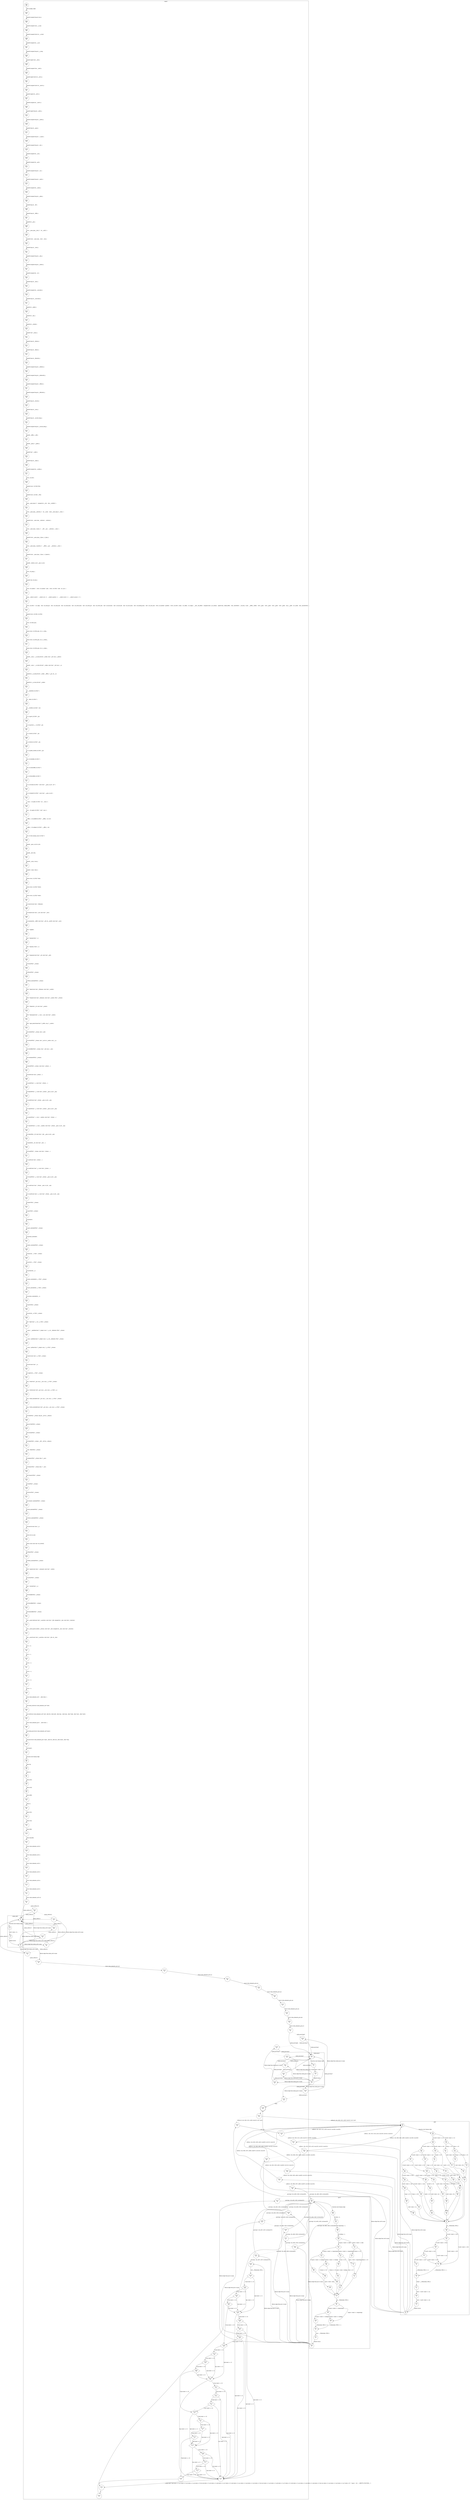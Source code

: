 digraph CFA {
94 [shape="circle" label="N94\n292"]
183 [shape="circle" label="N183\n291"]
184 [shape="circle" label="N184\n290"]
185 [shape="circle" label="N185\n289"]
186 [shape="circle" label="N186\n288"]
187 [shape="circle" label="N187\n287"]
188 [shape="circle" label="N188\n286"]
189 [shape="circle" label="N189\n285"]
190 [shape="circle" label="N190\n284"]
191 [shape="circle" label="N191\n283"]
192 [shape="circle" label="N192\n282"]
193 [shape="circle" label="N193\n281"]
194 [shape="circle" label="N194\n280"]
195 [shape="circle" label="N195\n279"]
196 [shape="circle" label="N196\n278"]
197 [shape="circle" label="N197\n277"]
198 [shape="circle" label="N198\n276"]
199 [shape="circle" label="N199\n275"]
200 [shape="circle" label="N200\n274"]
201 [shape="circle" label="N201\n273"]
202 [shape="circle" label="N202\n272"]
203 [shape="circle" label="N203\n271"]
204 [shape="circle" label="N204\n270"]
205 [shape="circle" label="N205\n269"]
206 [shape="circle" label="N206\n268"]
207 [shape="circle" label="N207\n267"]
208 [shape="circle" label="N208\n266"]
209 [shape="circle" label="N209\n265"]
210 [shape="circle" label="N210\n264"]
211 [shape="circle" label="N211\n263"]
212 [shape="circle" label="N212\n262"]
213 [shape="circle" label="N213\n261"]
214 [shape="circle" label="N214\n260"]
215 [shape="circle" label="N215\n259"]
216 [shape="circle" label="N216\n258"]
217 [shape="circle" label="N217\n257"]
218 [shape="circle" label="N218\n256"]
219 [shape="circle" label="N219\n255"]
220 [shape="circle" label="N220\n254"]
221 [shape="circle" label="N221\n253"]
222 [shape="circle" label="N222\n252"]
223 [shape="circle" label="N223\n251"]
224 [shape="circle" label="N224\n250"]
225 [shape="circle" label="N225\n249"]
226 [shape="circle" label="N226\n248"]
227 [shape="circle" label="N227\n247"]
228 [shape="circle" label="N228\n246"]
229 [shape="circle" label="N229\n245"]
230 [shape="circle" label="N230\n244"]
231 [shape="circle" label="N231\n243"]
232 [shape="circle" label="N232\n242"]
233 [shape="circle" label="N233\n241"]
234 [shape="circle" label="N234\n240"]
235 [shape="circle" label="N235\n239"]
236 [shape="circle" label="N236\n238"]
237 [shape="circle" label="N237\n237"]
238 [shape="circle" label="N238\n236"]
239 [shape="circle" label="N239\n235"]
240 [shape="circle" label="N240\n234"]
241 [shape="circle" label="N241\n233"]
242 [shape="circle" label="N242\n232"]
243 [shape="circle" label="N243\n231"]
244 [shape="circle" label="N244\n230"]
245 [shape="circle" label="N245\n229"]
246 [shape="circle" label="N246\n228"]
247 [shape="circle" label="N247\n227"]
248 [shape="circle" label="N248\n226"]
249 [shape="circle" label="N249\n225"]
250 [shape="circle" label="N250\n224"]
251 [shape="circle" label="N251\n223"]
252 [shape="circle" label="N252\n222"]
253 [shape="circle" label="N253\n221"]
254 [shape="circle" label="N254\n220"]
255 [shape="circle" label="N255\n219"]
256 [shape="circle" label="N256\n218"]
257 [shape="circle" label="N257\n217"]
258 [shape="circle" label="N258\n216"]
259 [shape="circle" label="N259\n215"]
260 [shape="circle" label="N260\n214"]
261 [shape="circle" label="N261\n213"]
262 [shape="circle" label="N262\n212"]
263 [shape="circle" label="N263\n211"]
264 [shape="circle" label="N264\n210"]
265 [shape="circle" label="N265\n209"]
266 [shape="circle" label="N266\n208"]
267 [shape="circle" label="N267\n207"]
268 [shape="circle" label="N268\n206"]
269 [shape="circle" label="N269\n205"]
270 [shape="circle" label="N270\n204"]
271 [shape="circle" label="N271\n203"]
272 [shape="circle" label="N272\n202"]
273 [shape="circle" label="N273\n201"]
274 [shape="circle" label="N274\n200"]
275 [shape="circle" label="N275\n199"]
276 [shape="circle" label="N276\n198"]
277 [shape="circle" label="N277\n197"]
278 [shape="circle" label="N278\n196"]
279 [shape="circle" label="N279\n195"]
280 [shape="circle" label="N280\n194"]
281 [shape="circle" label="N281\n193"]
282 [shape="circle" label="N282\n192"]
283 [shape="circle" label="N283\n191"]
284 [shape="circle" label="N284\n190"]
285 [shape="circle" label="N285\n189"]
286 [shape="circle" label="N286\n188"]
287 [shape="circle" label="N287\n187"]
288 [shape="circle" label="N288\n186"]
289 [shape="circle" label="N289\n185"]
290 [shape="circle" label="N290\n184"]
291 [shape="circle" label="N291\n183"]
292 [shape="circle" label="N292\n182"]
293 [shape="circle" label="N293\n181"]
294 [shape="circle" label="N294\n180"]
295 [shape="circle" label="N295\n179"]
296 [shape="circle" label="N296\n178"]
297 [shape="circle" label="N297\n177"]
298 [shape="circle" label="N298\n176"]
299 [shape="circle" label="N299\n175"]
300 [shape="circle" label="N300\n174"]
301 [shape="circle" label="N301\n173"]
302 [shape="circle" label="N302\n172"]
303 [shape="circle" label="N303\n171"]
304 [shape="circle" label="N304\n170"]
305 [shape="circle" label="N305\n169"]
306 [shape="circle" label="N306\n168"]
307 [shape="circle" label="N307\n167"]
308 [shape="circle" label="N308\n166"]
309 [shape="circle" label="N309\n165"]
310 [shape="circle" label="N310\n164"]
311 [shape="circle" label="N311\n163"]
312 [shape="circle" label="N312\n162"]
313 [shape="circle" label="N313\n161"]
314 [shape="circle" label="N314\n160"]
315 [shape="circle" label="N315\n159"]
316 [shape="circle" label="N316\n158"]
317 [shape="circle" label="N317\n157"]
318 [shape="circle" label="N318\n156"]
319 [shape="circle" label="N319\n155"]
320 [shape="circle" label="N320\n154"]
321 [shape="circle" label="N321\n153"]
322 [shape="circle" label="N322\n152"]
323 [shape="circle" label="N323\n151"]
324 [shape="circle" label="N324\n150"]
325 [shape="circle" label="N325\n149"]
326 [shape="circle" label="N326\n148"]
327 [shape="circle" label="N327\n147"]
328 [shape="circle" label="N328\n146"]
329 [shape="circle" label="N329\n145"]
330 [shape="circle" label="N330\n144"]
331 [shape="circle" label="N331\n143"]
332 [shape="circle" label="N332\n142"]
333 [shape="circle" label="N333\n141"]
334 [shape="circle" label="N334\n140"]
335 [shape="circle" label="N335\n139"]
336 [shape="circle" label="N336\n138"]
337 [shape="circle" label="N337\n137"]
338 [shape="circle" label="N338\n136"]
339 [shape="circle" label="N339\n135"]
340 [shape="circle" label="N340\n134"]
341 [shape="circle" label="N341\n133"]
342 [shape="circle" label="N342\n132"]
343 [shape="circle" label="N343\n131"]
344 [shape="circle" label="N344\n130"]
345 [shape="circle" label="N345\n129"]
346 [shape="circle" label="N346\n128"]
347 [shape="circle" label="N347\n127"]
348 [shape="circle" label="N348\n126"]
349 [shape="circle" label="N349\n125"]
350 [shape="circle" label="N350\n124"]
351 [shape="circle" label="N351\n123"]
352 [shape="circle" label="N352\n122"]
353 [shape="circle" label="N353\n121"]
354 [shape="circle" label="N354\n120"]
355 [shape="circle" label="N355\n119"]
356 [shape="circle" label="N356\n118"]
357 [shape="circle" label="N357\n117"]
358 [shape="circle" label="N358\n116"]
359 [shape="circle" label="N359\n115"]
360 [shape="circle" label="N360\n114"]
361 [shape="circle" label="N361\n113"]
362 [shape="circle" label="N362\n112"]
363 [shape="circle" label="N363\n111"]
364 [shape="circle" label="N364\n110"]
365 [shape="circle" label="N365\n109"]
366 [shape="circle" label="N366\n108"]
367 [shape="circle" label="N367\n107"]
368 [shape="circle" label="N368\n106"]
369 [shape="circle" label="N369\n105"]
370 [shape="circle" label="N370\n104"]
371 [shape="circle" label="N371\n103"]
372 [shape="circle" label="N372\n102"]
373 [shape="circle" label="N373\n101"]
374 [shape="circle" label="N374\n100"]
375 [shape="circle" label="N375\n99"]
376 [shape="circle" label="N376\n98"]
377 [shape="circle" label="N377\n97"]
378 [shape="circle" label="N378\n96"]
379 [shape="circle" label="N379\n95"]
380 [shape="circle" label="N380\n94"]
381 [shape="circle" label="N381\n93"]
382 [shape="circle" label="N382\n92"]
383 [shape="circle" label="N383\n91"]
384 [shape="circle" label="N384\n90"]
385 [shape="circle" label="N385\n89"]
386 [shape="circle" label="N386\n88"]
387 [shape="circle" label="N387\n87"]
95 [shape="circle" label="N95\n86"]
96 [shape="circle" label="N96\n85"]
97 [shape="circle" label="N97\n84"]
98 [shape="circle" label="N98\n83"]
99 [shape="circle" label="N99\n82"]
100 [shape="circle" label="N100\n81"]
101 [shape="circle" label="N101\n80"]
102 [shape="circle" label="N102\n79"]
103 [shape="circle" label="N103\n78"]
104 [shape="circle" label="N104\n77"]
105 [shape="circle" label="N105\n76"]
106 [shape="circle" label="N106\n75"]
107 [shape="circle" label="N107\n74"]
108 [shape="circle" label="N108\n73"]
109 [shape="circle" label="N109\n72"]
110 [shape="circle" label="N110\n71"]
111 [shape="circle" label="N111\n70"]
112 [shape="circle" label="N112\n69"]
1 [shape="circle" label="N1\n3"]
2 [shape="circle" label="N2\n2"]
3 [shape="circle" label="N3\n1"]
0 [shape="circle" label="N0\n0"]
119 [shape="circle" label="N119\n62"]
120 [shape="circle" label="N120\n61"]
121 [shape="circle" label="N121\n60"]
122 [shape="circle" label="N122\n59"]
123 [shape="circle" label="N123\n58"]
124 [shape="circle" label="N124\n57"]
125 [shape="circle" label="N125\n56"]
126 [shape="circle" label="N126\n55"]
127 [shape="circle" label="N127\n54"]
61 [shape="circle" label="N61\n3"]
62 [shape="circle" label="N62\n2"]
63 [shape="circle" label="N63\n1"]
60 [shape="circle" label="N60\n0"]
135 [shape="circle" label="N135\n46"]
136 [shape="doublecircle" label="N136\n45"]
137 [shape="circle" label="N137\n44"]
5 [shape="circle" label="N5\n51"]
6 [shape="diamond" label="N6\n50"]
9 [shape="diamond" label="N9\n49"]
19 [shape="diamond" label="N19\n48"]
25 [shape="diamond" label="N25\n47"]
31 [shape="diamond" label="N31\n46"]
41 [shape="diamond" label="N41\n45"]
45 [shape="circle" label="N45\n44"]
7 [shape="circle" label="N7\n11"]
50 [shape="diamond" label="N50\n10"]
55 [shape="diamond" label="N55\n9"]
54 [shape="diamond" label="N54\n8"]
51 [shape="diamond" label="N51\n7"]
53 [shape="circle" label="N53\n6"]
56 [shape="circle" label="N56\n4"]
57 [shape="circle" label="N57\n3"]
58 [shape="circle" label="N58\n2"]
59 [shape="circle" label="N59\n1"]
4 [shape="circle" label="N4\n0"]
146 [shape="circle" label="N146\n36"]
65 [shape="circle" label="N65\n27"]
66 [shape="circle" label="N66\n26"]
67 [shape="circle" label="N67\n25"]
68 [shape="circle" label="N68\n24"]
69 [shape="diamond" label="N69\n23"]
72 [shape="diamond" label="N72\n22"]
78 [shape="diamond" label="N78\n21"]
82 [shape="circle" label="N82\n20"]
70 [shape="circle" label="N70\n7"]
87 [shape="diamond" label="N87\n6"]
88 [shape="diamond" label="N88\n5"]
90 [shape="circle" label="N90\n4"]
91 [shape="circle" label="N91\n2"]
92 [shape="circle" label="N92\n1"]
64 [shape="circle" label="N64\n0"]
154 [shape="circle" label="N154\n28"]
155 [shape="diamond" label="N155\n27"]
163 [shape="diamond" label="N163\n26"]
162 [shape="diamond" label="N162\n25"]
161 [shape="diamond" label="N161\n24"]
159 [shape="diamond" label="N159\n19"]
170 [shape="diamond" label="N170\n18"]
169 [shape="diamond" label="N169\n17"]
168 [shape="diamond" label="N168\n16"]
158 [shape="diamond" label="N158\n11"]
177 [shape="diamond" label="N177\n10"]
176 [shape="diamond" label="N176\n9"]
175 [shape="diamond" label="N175\n8"]
156 [shape="circle" label="N156\n3"]
181 [shape="circle" label="N181\n1"]
182 [shape="circle" label="N182\n0"]
174 [shape="diamond" label="N174\n7"]
180 [shape="diamond" label="N180\n6"]
179 [shape="diamond" label="N179\n5"]
178 [shape="diamond" label="N178\n4"]
157 [shape="circle" label="N157\n2"]
167 [shape="diamond" label="N167\n15"]
173 [shape="diamond" label="N173\n14"]
172 [shape="diamond" label="N172\n13"]
171 [shape="diamond" label="N171\n12"]
160 [shape="diamond" label="N160\n23"]
166 [shape="diamond" label="N166\n22"]
165 [shape="diamond" label="N165\n21"]
164 [shape="diamond" label="N164\n20"]
153 [shape="circle" label="N153\n29"]
152 [shape="circle" label="N152\n30"]
151 [shape="circle" label="N151\n31"]
150 [shape="circle" label="N150\n32"]
149 [shape="circle" label="N149\n33"]
148 [shape="circle" label="N148\n34"]
147 [shape="circle" label="N147\n35"]
89 [shape="circle" label="N89\n3"]
83 [shape="diamond" label="N83\n19"]
85 [shape="circle" label="N85\n18"]
86 [shape="circle" label="N86\n17"]
84 [shape="circle" label="N84\n16"]
77 [shape="diamond" label="N77\n15"]
80 [shape="circle" label="N80\n14"]
81 [shape="circle" label="N81\n13"]
79 [shape="circle" label="N79\n12"]
71 [shape="diamond" label="N71\n11"]
74 [shape="circle" label="N74\n10"]
75 [shape="circle" label="N75\n9"]
73 [shape="circle" label="N73\n8"]
145 [shape="circle" label="N145\n37"]
144 [shape="circle" label="N144\n38"]
143 [shape="circle" label="N143\n39"]
142 [shape="circle" label="N142\n40"]
141 [shape="circle" label="N141\n41"]
139 [shape="circle" label="N139\n43"]
140 [shape="circle" label="N140\n42"]
52 [shape="circle" label="N52\n5"]
46 [shape="diamond" label="N46\n43"]
47 [shape="circle" label="N47\n42"]
48 [shape="circle" label="N48\n41"]
49 [shape="circle" label="N49\n40"]
40 [shape="diamond" label="N40\n39"]
43 [shape="circle" label="N43\n38"]
44 [shape="circle" label="N44\n37"]
42 [shape="circle" label="N42\n36"]
30 [shape="diamond" label="N30\n35"]
33 [shape="circle" label="N33\n34"]
35 [shape="circle" label="N35\n33"]
32 [shape="circle" label="N32\n28"]
34 [shape="diamond" label="N34\n32"]
37 [shape="circle" label="N37\n31"]
38 [shape="circle" label="N38\n30"]
36 [shape="circle" label="N36\n29"]
24 [shape="diamond" label="N24\n27"]
26 [shape="circle" label="N26\n24"]
27 [shape="circle" label="N27\n26"]
28 [shape="circle" label="N28\n25"]
18 [shape="diamond" label="N18\n23"]
21 [shape="circle" label="N21\n22"]
22 [shape="circle" label="N22\n21"]
20 [shape="circle" label="N20\n20"]
8 [shape="diamond" label="N8\n19"]
11 [shape="circle" label="N11\n18"]
13 [shape="circle" label="N13\n17"]
10 [shape="circle" label="N10\n12"]
12 [shape="diamond" label="N12\n16"]
15 [shape="circle" label="N15\n15"]
16 [shape="circle" label="N16\n14"]
14 [shape="circle" label="N14\n13"]
134 [shape="circle" label="N134\n47"]
133 [shape="circle" label="N133\n48"]
132 [shape="circle" label="N132\n49"]
131 [shape="circle" label="N131\n50"]
130 [shape="circle" label="N130\n51"]
129 [shape="circle" label="N129\n52"]
128 [shape="circle" label="N128\n53"]
118 [shape="circle" label="N118\n63"]
117 [shape="circle" label="N117\n64"]
116 [shape="circle" label="N116\n65"]
115 [shape="circle" label="N115\n66"]
114 [shape="circle" label="N114\n67"]
113 [shape="circle" label="N113\n68"]
node [shape="circle"]
subgraph cluster_cell {
label="cell()"
5 -> 6 [label="Function start dummy edge"]
6 -> 8 [label="[(scell->state) == I1]"]
6 -> 9 [label="[!((scell->state) == I1)]"]
9 -> 18 [label="[(scell->state) == R1]"]
9 -> 19 [label="[!((scell->state) == R1)]"]
19 -> 24 [label="[(scell->state) == A1]"]
19 -> 25 [label="[!((scell->state) == A1)]"]
25 -> 30 [label="[(scell->state) == I2]"]
25 -> 31 [label="[!((scell->state) == I2)]"]
31 -> 40 [label="[(scell->state) == R2]"]
31 -> 41 [label="[!((scell->state) == R2)]"]
41 -> 46 [label="[(scell->state) == A2]"]
41 -> 45 [label="[!((scell->state) == A2)]"]
45 -> 7 [label=""]
7 -> 50 [label="int __CPAchecker_TMP_0;"]
50 -> 52 [label="[(scell->state) == R1]"]
50 -> 55 [label="[!((scell->state) == R1)]"]
55 -> 52 [label="[(scell->state) == R2]"]
55 -> 54 [label="[!((scell->state) == R2)]"]
54 -> 52 [label="[(scell->state) == A1]"]
54 -> 51 [label="[!((scell->state) == A1)]"]
51 -> 52 [label="[(scell->state) == A2]"]
51 -> 53 [label="[!((scell->state) == A2)]"]
53 -> 56 [label="__CPAchecker_TMP_0 = 0;"]
56 -> 57 [label="*req0 = __CPAchecker_TMP_0;"]
57 -> 58 [label="*ack1 = (scell->state) == A1;"]
58 -> 59 [label="*ack2 = (scell->state) == A2;"]
59 -> 4 [label="default return"]
52 -> 56 [label="__CPAchecker_TMP_0 = 1;"]
46 -> 48 [label="[req2 == 0]"]
46 -> 47 [label="[!(req2 == 0)]"]
47 -> 7 [label=""]
48 -> 49 [label="scell->state = I1;"]
49 -> 7 [label=""]
40 -> 42 [label="[ack0 == 0]"]
40 -> 43 [label="[!(ack0 == 0)]"]
43 -> 44 [label="scell->state = A2;"]
44 -> 42 [label=""]
42 -> 7 [label=""]
30 -> 34 [label="[req2 == 0]"]
30 -> 33 [label="[!(req2 == 0)]"]
33 -> 35 [label="scell->state = R2;"]
35 -> 32 [label=""]
32 -> 7 [label=""]
34 -> 36 [label="[req1 == 0]"]
34 -> 37 [label="[!(req1 == 0)]"]
37 -> 38 [label="scell->state = R1;"]
38 -> 32 [label=""]
36 -> 32 [label=""]
24 -> 27 [label="[req1 == 0]"]
24 -> 26 [label="[!(req1 == 0)]"]
26 -> 7 [label=""]
27 -> 28 [label="scell->state = I2;"]
28 -> 26 [label=""]
18 -> 20 [label="[ack0 == 0]"]
18 -> 21 [label="[!(ack0 == 0)]"]
21 -> 22 [label="scell->state = A1;"]
22 -> 20 [label=""]
20 -> 7 [label=""]
8 -> 12 [label="[req1 == 0]"]
8 -> 11 [label="[!(req1 == 0)]"]
11 -> 13 [label="scell->state = R1;"]
13 -> 10 [label=""]
10 -> 7 [label=""]
12 -> 14 [label="[req2 == 0]"]
12 -> 15 [label="[!(req2 == 0)]"]
15 -> 16 [label="scell->state = R2;"]
16 -> 10 [label=""]
14 -> 10 [label=""]}
subgraph cluster_initial_cell {
label="initial_cell()"
1 -> 2 [label="Function start dummy edge"]
2 -> 3 [label="scell->state = I1;"]
3 -> 0 [label="default return"]}
subgraph cluster_initial_proc {
label="initial_proc()"
61 -> 62 [label="Function start dummy edge"]
62 -> 63 [label="sproc->state = 0;"]
63 -> 60 [label="default return"]}
subgraph cluster_main {
label="main()"
94 -> 183 [label="INIT GLOBAL VARS"]
183 -> 184 [label="typedef unsigned long int size_t;"]
184 -> 185 [label="typedef unsigned char __u_char;"]
185 -> 186 [label="typedef unsigned short int __u_short;"]
186 -> 187 [label="typedef unsigned int __u_int;"]
187 -> 188 [label="typedef unsigned long int __u_long;"]
188 -> 189 [label="typedef signed char __int8_t;"]
189 -> 190 [label="typedef unsigned char __uint8_t;"]
190 -> 191 [label="typedef signed short int __int16_t;"]
191 -> 192 [label="typedef unsigned short int __uint16_t;"]
192 -> 193 [label="typedef signed int __int32_t;"]
193 -> 194 [label="typedef unsigned int __uint32_t;"]
194 -> 195 [label="typedef signed long int __int64_t;"]
195 -> 196 [label="typedef unsigned long int __uint64_t;"]
196 -> 197 [label="typedef long int __quad_t;"]
197 -> 198 [label="typedef unsigned long int __u_quad_t;"]
198 -> 199 [label="typedef unsigned long int __dev_t;"]
199 -> 200 [label="typedef unsigned int __uid_t;"]
200 -> 201 [label="typedef unsigned int __gid_t;"]
201 -> 202 [label="typedef unsigned long int __ino_t;"]
202 -> 203 [label="typedef unsigned long int __ino64_t;"]
203 -> 204 [label="typedef unsigned int __mode_t;"]
204 -> 205 [label="typedef unsigned long int __nlink_t;"]
205 -> 206 [label="typedef long int __off_t;"]
206 -> 207 [label="typedef long int __off64_t;"]
207 -> 208 [label="typedef int __pid_t;"]
208 -> 209 [label="struct __anon_type___fsid_t {   int __val[2]; } ;"]
209 -> 210 [label="typedef struct __anon_type___fsid_t __fsid_t;"]
210 -> 211 [label="typedef long int __clock_t;"]
211 -> 212 [label="typedef unsigned long int __rlim_t;"]
212 -> 213 [label="typedef unsigned long int __rlim64_t;"]
213 -> 214 [label="typedef unsigned int __id_t;"]
214 -> 215 [label="typedef long int __time_t;"]
215 -> 216 [label="typedef unsigned int __useconds_t;"]
216 -> 217 [label="typedef long int __suseconds_t;"]
217 -> 218 [label="typedef int __daddr_t;"]
218 -> 219 [label="typedef int __key_t;"]
219 -> 220 [label="typedef int __clockid_t;"]
220 -> 221 [label="typedef void *__timer_t;"]
221 -> 222 [label="typedef long int __blksize_t;"]
222 -> 223 [label="typedef long int __blkcnt_t;"]
223 -> 224 [label="typedef long int __blkcnt64_t;"]
224 -> 225 [label="typedef unsigned long int __fsblkcnt_t;"]
225 -> 226 [label="typedef unsigned long int __fsblkcnt64_t;"]
226 -> 227 [label="typedef unsigned long int __fsfilcnt_t;"]
227 -> 228 [label="typedef unsigned long int __fsfilcnt64_t;"]
228 -> 229 [label="typedef long int __fsword_t;"]
229 -> 230 [label="typedef long int __ssize_t;"]
230 -> 231 [label="typedef long int __syscall_slong_t;"]
231 -> 232 [label="typedef unsigned long int __syscall_ulong_t;"]
232 -> 233 [label="typedef __off64_t __loff_t;"]
233 -> 234 [label="typedef __quad_t *__qaddr_t;"]
234 -> 235 [label="typedef char *__caddr_t;"]
235 -> 236 [label="typedef long int __intptr_t;"]
236 -> 237 [label="typedef unsigned int __socklen_t;"]
237 -> 238 [label="struct _IO_FILE ;"]
238 -> 239 [label="typedef struct _IO_FILE FILE;"]
239 -> 240 [label="typedef struct _IO_FILE __FILE;"]
240 -> 241 [label="union __anon_type_0 {   unsigned int __wch;   char __wchb[4]; } ;"]
241 -> 242 [label="struct __anon_type___mbstate_t {   int __count;   union __anon_type_0 __value; } ;"]
242 -> 243 [label="typedef struct __anon_type___mbstate_t __mbstate_t;"]
243 -> 244 [label="struct __anon_type__G_fpos_t {   __off_t __pos;   __mbstate_t __state; } ;"]
244 -> 245 [label="typedef struct __anon_type__G_fpos_t _G_fpos_t;"]
245 -> 246 [label="struct __anon_type__G_fpos64_t {   __off64_t __pos;   __mbstate_t __state; } ;"]
246 -> 247 [label="typedef struct __anon_type__G_fpos_t _G_fpos64_t;"]
247 -> 248 [label="typedef __builtin_va_list __gnuc_va_list;"]
248 -> 249 [label="struct _IO_jump_t ;"]
249 -> 250 [label="typedef void _IO_lock_t;"]
250 -> 251 [label="struct _IO_marker {   struct _IO_marker *_next;   struct _IO_FILE *_sbuf;   int _pos; } ;"]
251 -> 252 [label="enum __codecvt_result {   __codecvt_ok = 0,   __codecvt_partial = 1,   __codecvt_error = 2,   __codecvt_noconv = 3 } ;"]
252 -> 253 [label="struct _IO_FILE {   int _flags;   char *_IO_read_ptr;   char *_IO_read_end;   char *_IO_read_base;   char *_IO_write_base;   char *_IO_write_ptr;   char *_IO_write_end;   char *_IO_buf_base;   char *_IO_buf_end;   char *_IO_save_base;   char *_IO_backup_base;   char *_IO_save_end;   struct _IO_marker *_markers;   struct _IO_FILE *_chain;   int _fileno;   int _flags2;   __off_t _old_offset;   unsigned short _cur_column;   signed char _vtable_offset;   char _shortbuf[1];   _IO_lock_t *_lock;   __off64_t _offset;   void *__pad1;   void *__pad2;   void *__pad3;   void *__pad4;   size_t __pad5;   int _mode;   char _unused2[40]; } ;"]
253 -> 254 [label="typedef struct _IO_FILE _IO_FILE;"]
254 -> 255 [label="struct _IO_FILE_plus ;"]
255 -> 256 [label="extern struct _IO_FILE_plus _IO_2_1_stdin_;"]
256 -> 257 [label="extern struct _IO_FILE_plus _IO_2_1_stdout_;"]
257 -> 258 [label="extern struct _IO_FILE_plus _IO_2_1_stderr_;"]
258 -> 259 [label="typedef __ssize_t  __io_read_fn(void *__cookie, char *__buf, size_t __nbytes);"]
259 -> 260 [label="typedef __ssize_t  __io_write_fn(void *__cookie, const char *__buf, size_t __n);"]
260 -> 261 [label="typedef int __io_seek_fn(void *__cookie, __off64_t *__pos, int __w);"]
261 -> 262 [label="typedef int __io_close_fn(void *__cookie);"]
262 -> 263 [label="int __underflow(_IO_FILE *);"]
263 -> 264 [label="int __uflow(_IO_FILE *);"]
264 -> 265 [label="int __overflow(_IO_FILE *, int);"]
265 -> 266 [label="int _IO_getc(_IO_FILE *__fp);"]
266 -> 267 [label="int _IO_putc(int __c, _IO_FILE *__fp);"]
267 -> 268 [label="int _IO_feof(_IO_FILE *__fp);"]
268 -> 269 [label="int _IO_ferror(_IO_FILE *__fp);"]
269 -> 270 [label="int _IO_peekc_locked(_IO_FILE *__fp);"]
270 -> 271 [label="void _IO_flockfile(_IO_FILE *);"]
271 -> 272 [label="void _IO_funlockfile(_IO_FILE *);"]
272 -> 273 [label="int _IO_ftrylockfile(_IO_FILE *);"]
273 -> 274 [label="int _IO_vfscanf(_IO_FILE *, const char *, __gnuc_va_list , int *);"]
274 -> 275 [label="int _IO_vfprintf(_IO_FILE *, const char *, __gnuc_va_list );"]
275 -> 276 [label="__ssize_t  _IO_padn(_IO_FILE *, int, __ssize_t );"]
276 -> 277 [label="size_t  _IO_sgetn(_IO_FILE *, void *, size_t );"]
277 -> 278 [label="__off64_t  _IO_seekoff(_IO_FILE *, __off64_t , int, int);"]
278 -> 279 [label="__off64_t  _IO_seekpos(_IO_FILE *, __off64_t , int);"]
279 -> 280 [label="void _IO_free_backup_area(_IO_FILE *);"]
280 -> 281 [label="typedef __gnuc_va_list va_list;"]
281 -> 282 [label="typedef __off_t off_t;"]
282 -> 283 [label="typedef __ssize_t ssize_t;"]
283 -> 284 [label="typedef _G_fpos_t fpos_t;"]
284 -> 285 [label="extern struct _IO_FILE *stdin;"]
285 -> 286 [label="extern struct _IO_FILE *stdout;"]
286 -> 287 [label="extern struct _IO_FILE *stderr;"]
287 -> 288 [label="int remove(const char *__filename);"]
288 -> 289 [label="int rename(const char *__old, const char *__new);"]
289 -> 290 [label="int renameat(int __oldfd, const char *__old, int __newfd, const char *__new);"]
290 -> 291 [label="FILE * tmpfile();"]
291 -> 292 [label="char * tmpnam(char *__s);"]
292 -> 293 [label="char * tmpnam_r(char *__s);"]
293 -> 294 [label="char * tempnam(const char *__dir, const char *__pfx);"]
294 -> 295 [label="int fclose(FILE *__stream);"]
295 -> 296 [label="int fflush(FILE *__stream);"]
296 -> 297 [label="int fflush_unlocked(FILE *__stream);"]
297 -> 298 [label="FILE * fopen(const char *__filename, const char *__modes);"]
298 -> 299 [label="FILE * freopen(const char *__filename, const char *__modes, FILE *__stream);"]
299 -> 300 [label="FILE * fdopen(int __fd, const char *__modes);"]
300 -> 301 [label="FILE * fmemopen(void *__s, size_t __len, const char *__modes);"]
301 -> 302 [label="FILE * open_memstream(char **__bufloc, size_t *__sizeloc);"]
302 -> 303 [label="void setbuf(FILE *__stream, char *__buf);"]
303 -> 304 [label="int setvbuf(FILE *__stream, char *__buf, int __modes, size_t __n);"]
304 -> 305 [label="void setbuffer(FILE *__stream, char *__buf, size_t __size);"]
305 -> 306 [label="void setlinebuf(FILE *__stream);"]
306 -> 307 [label="int fprintf(FILE *__stream, const char *__format, ...);"]
307 -> 308 [label="int printf(const char *__format, ...);"]
308 -> 309 [label="int sprintf(char *__s, const char *__format, ...);"]
309 -> 310 [label="int vfprintf(FILE *__s, const char *__format, __gnuc_va_list __arg);"]
310 -> 311 [label="int vprintf(const char *__format, __gnuc_va_list __arg);"]
311 -> 312 [label="int vsprintf(char *__s, const char *__format, __gnuc_va_list __arg);"]
312 -> 313 [label="int snprintf(char *__s, size_t __maxlen, const char *__format, ...);"]
313 -> 314 [label="int vsnprintf(char *__s, size_t __maxlen, const char *__format, __gnuc_va_list __arg);"]
314 -> 315 [label="int vdprintf(int __fd, const char *__fmt, __gnuc_va_list __arg);"]
315 -> 316 [label="int dprintf(int __fd, const char *__fmt, ...);"]
316 -> 317 [label="int fscanf(FILE *__stream, const char *__format, ...);"]
317 -> 318 [label="int scanf(const char *__format, ...);"]
318 -> 319 [label="int sscanf(const char *__s, const char *__format, ...);"]
319 -> 320 [label="int vfscanf(FILE *__s, const char *__format, __gnuc_va_list __arg);"]
320 -> 321 [label="int vscanf(const char *__format, __gnuc_va_list __arg);"]
321 -> 322 [label="int vsscanf(const char *__s, const char *__format, __gnuc_va_list __arg);"]
322 -> 323 [label="int fgetc(FILE *__stream);"]
323 -> 324 [label="int getc(FILE *__stream);"]
324 -> 325 [label="int getchar();"]
325 -> 326 [label="int getc_unlocked(FILE *__stream);"]
326 -> 327 [label="int getchar_unlocked();"]
327 -> 328 [label="int fgetc_unlocked(FILE *__stream);"]
328 -> 329 [label="int fputc(int __c, FILE *__stream);"]
329 -> 330 [label="int putc(int __c, FILE *__stream);"]
330 -> 331 [label="int putchar(int __c);"]
331 -> 332 [label="int fputc_unlocked(int __c, FILE *__stream);"]
332 -> 333 [label="int putc_unlocked(int __c, FILE *__stream);"]
333 -> 334 [label="int putchar_unlocked(int __c);"]
334 -> 335 [label="int getw(FILE *__stream);"]
335 -> 336 [label="int putw(int __w, FILE *__stream);"]
336 -> 337 [label="char * fgets(char *__s, int __n, FILE *__stream);"]
337 -> 338 [label="__ssize_t  __getdelim(char **__lineptr, size_t *__n, int __delimiter, FILE *__stream);"]
338 -> 339 [label="__ssize_t  getdelim(char **__lineptr, size_t *__n, int __delimiter, FILE *__stream);"]
339 -> 340 [label="__ssize_t  getline(char **__lineptr, size_t *__n, FILE *__stream);"]
340 -> 341 [label="int fputs(const char *__s, FILE *__stream);"]
341 -> 342 [label="int puts(const char *__s);"]
342 -> 343 [label="int ungetc(int __c, FILE *__stream);"]
343 -> 344 [label="size_t  fread(void *__ptr, size_t __size, size_t __n, FILE *__stream);"]
344 -> 345 [label="size_t  fwrite(const void *__ptr, size_t __size, size_t __n, FILE *__s);"]
345 -> 346 [label="size_t  fread_unlocked(void *__ptr, size_t __size, size_t __n, FILE *__stream);"]
346 -> 347 [label="size_t  fwrite_unlocked(const void *__ptr, size_t __size, size_t __n, FILE *__stream);"]
347 -> 348 [label="int fseek(FILE *__stream, long int __off, int __whence);"]
348 -> 349 [label="long int ftell(FILE *__stream);"]
349 -> 350 [label="void rewind(FILE *__stream);"]
350 -> 351 [label="int fseeko(FILE *__stream, __off_t __off, int __whence);"]
351 -> 352 [label="__off_t  ftello(FILE *__stream);"]
352 -> 353 [label="int fgetpos(FILE *__stream, fpos_t *__pos);"]
353 -> 354 [label="int fsetpos(FILE *__stream, fpos_t *__pos);"]
354 -> 355 [label="void clearerr(FILE *__stream);"]
355 -> 356 [label="int feof(FILE *__stream);"]
356 -> 357 [label="int ferror(FILE *__stream);"]
357 -> 358 [label="void clearerr_unlocked(FILE *__stream);"]
358 -> 359 [label="int feof_unlocked(FILE *__stream);"]
359 -> 360 [label="int ferror_unlocked(FILE *__stream);"]
360 -> 361 [label="void perror(const char *__s);"]
361 -> 362 [label="extern int sys_nerr;"]
362 -> 363 [label="extern const const char *sys_errlist[];"]
363 -> 364 [label="int fileno(FILE *__stream);"]
364 -> 365 [label="int fileno_unlocked(FILE *__stream);"]
365 -> 366 [label="FILE * popen(const char *__command, const char *__modes);"]
366 -> 367 [label="int pclose(FILE *__stream);"]
367 -> 368 [label="char * ctermid(char *__s);"]
368 -> 369 [label="void flockfile(FILE *__stream);"]
369 -> 370 [label="int ftrylockfile(FILE *__stream);"]
370 -> 371 [label="void funlockfile(FILE *__stream);"]
371 -> 372 [label="void __assert_fail(const char *__assertion, const char *__file, unsigned int __line, const char *__function);"]
372 -> 373 [label="void __assert_perror_fail(int __errnum, const char *__file, unsigned int __line, const char *__function);"]
373 -> 374 [label="void __assert(const char *__assertion, const char *__file, int __line);"]
374 -> 375 [label="int I1 = 0;"]
375 -> 376 [label="int I2 = 1;"]
376 -> 377 [label="int R1 = 2;"]
377 -> 378 [label="int R2 = 3;"]
378 -> 379 [label="int A1 = 4;"]
379 -> 380 [label="int A2 = 5;"]
380 -> 381 [label="struct state_elements_cell {   _Bool state; } ;"]
381 -> 382 [label="void initial_cell(struct state_elements_cell *scell);"]
382 -> 383 [label="void cell(struct state_elements_cell *scell, _Bool clk, _Bool ack0, _Bool req1, _Bool req2, _Bool *req0, _Bool *ack1, _Bool *ack2);"]
383 -> 384 [label="struct state_elements_proc {   _Bool state; } ;"]
384 -> 385 [label="void initial_proc(struct state_elements_cell *sproc);"]
385 -> 386 [label="void proc(struct state_elements_proc *sproc, _Bool clk, _Bool ack, _Bool choice, _Bool *req);"]
386 -> 387 [label="void main();"]
387 -> 95 [label="Function start dummy edge"]
95 -> 96 [label="_Bool clk;"]
96 -> 97 [label="_Bool a3;"]
97 -> 98 [label="_Bool a2[2];"]
98 -> 99 [label="_Bool a1[4];"]
99 -> 100 [label="_Bool a0[8];"]
100 -> 101 [label="_Bool r3;"]
101 -> 102 [label="_Bool r2[2];"]
102 -> 103 [label="_Bool r1[4];"]
103 -> 104 [label="_Bool r0[8];"]
104 -> 105 [label="_Bool choice[8];"]
105 -> 106 [label="struct state_elements_cell c0;"]
106 -> 107 [label="struct state_elements_cell c1;"]
107 -> 108 [label="struct state_elements_cell c2;"]
108 -> 109 [label="struct state_elements_cell c3;"]
109 -> 110 [label="struct state_elements_cell c4;"]
110 -> 111 [label="struct state_elements_cell c5;"]
111 -> 112 [label="struct state_elements_cell c10;"]
112 -> 113 [label="initial_cell(&c10);" style="dotted" arrowhead="empty"]
119 -> 120 [label="struct state_elements_proc p0;"]
120 -> 121 [label="struct state_elements_proc p1;"]
121 -> 122 [label="struct state_elements_proc p2;"]
122 -> 123 [label="struct state_elements_proc p3;"]
123 -> 124 [label="struct state_elements_proc p4;"]
124 -> 125 [label="struct state_elements_proc p5;"]
125 -> 126 [label="struct state_elements_proc p6;"]
126 -> 127 [label="struct state_elements_proc p7;"]
127 -> 128 [label="initial_proc(&p0);" style="dotted" arrowhead="empty"]
135 -> 136 [label="while"]
136 -> 137 [label=""]
137 -> 139 [label="cell(&c10, clk, r2[0], r2[1], a2[0], &(a2[1]), &r3, &a3);" style="dotted" arrowhead="empty"]
146 -> 147 [label="proc(&p0, clk, a0[0], r0[0], &(choice[0]));" style="dotted" arrowhead="empty"]
154 -> 155 [label="void __CPAchecker_TMP_1;"]
155 -> 160 [label="[(p0.state) == 2]"]
155 -> 163 [label="[!((p0.state) == 2)]"]
163 -> 160 [label="[(p1.state) == 2]"]
163 -> 162 [label="[!((p1.state) == 2)]"]
162 -> 160 [label="[(p2.state) == 2]"]
162 -> 161 [label="[!((p2.state) == 2)]"]
161 -> 160 [label="[(p3.state) == 2]"]
161 -> 159 [label="[!((p3.state) == 2)]"]
159 -> 167 [label="[(p0.state) == 2]"]
159 -> 170 [label="[!((p0.state) == 2)]"]
170 -> 167 [label="[(p1.state) == 2]"]
170 -> 169 [label="[!((p1.state) == 2)]"]
169 -> 167 [label="[(p4.state) == 2]"]
169 -> 168 [label="[!((p4.state) == 2)]"]
168 -> 167 [label="[(p5.state) == 2]"]
168 -> 158 [label="[!((p5.state) == 2)]"]
158 -> 174 [label="[(p0.state) == 2]"]
158 -> 177 [label="[!((p0.state) == 2)]"]
177 -> 174 [label="[(p2.state) == 2]"]
177 -> 176 [label="[!((p2.state) == 2)]"]
176 -> 174 [label="[(p4.state) == 2]"]
176 -> 175 [label="[!((p4.state) == 2)]"]
175 -> 174 [label="[(p6.state) == 2]"]
175 -> 156 [label="[!((p6.state) == 2)]"]
156 -> 181 [label="0;"]
181 -> 182 [label="0;"]
182 -> 136 [label=""]
174 -> 157 [label="[(p1.state) == 2]"]
174 -> 180 [label="[!((p1.state) == 2)]"]
180 -> 157 [label="[(p3.state) == 2]"]
180 -> 179 [label="[!((p3.state) == 2)]"]
179 -> 157 [label="[(p5.state) == 2]"]
179 -> 178 [label="[!((p5.state) == 2)]"]
178 -> 157 [label="[(p7.state) == 2]"]
178 -> 156 [label="[!((p7.state) == 2)]"]
157 -> 181 [label="__assert_fail(\"!((p0.state==2 || p1.state==2 || p2.state==2 || p3.state==2) && (p4.state==2 || p5.state==2 || p6.state==2 || p7.state==2) || (p0.state==2 || p1.state==2 || p4.state==2 || p5.state==2) && (p2.state==2 || p3.state==2 || p6.state==2 || p7.state==2) || (p0.state==2 || p2.state==2 || p4.state==2 || p6.state==2) && (p1.state==2 || p3.state==2 || p5.state==2 || p7.state==2))\", \"main.c\", 161, \"__PRETTY_FUNCTION__\");"]
167 -> 157 [label="[(p2.state) == 2]"]
167 -> 173 [label="[!((p2.state) == 2)]"]
173 -> 157 [label="[(p3.state) == 2]"]
173 -> 172 [label="[!((p3.state) == 2)]"]
172 -> 157 [label="[(p6.state) == 2]"]
172 -> 171 [label="[!((p6.state) == 2)]"]
171 -> 157 [label="[(p7.state) == 2]"]
171 -> 158 [label="[!((p7.state) == 2)]"]
160 -> 157 [label="[(p4.state) == 2]"]
160 -> 166 [label="[!((p4.state) == 2)]"]
166 -> 157 [label="[(p5.state) == 2]"]
166 -> 165 [label="[!((p5.state) == 2)]"]
165 -> 157 [label="[(p6.state) == 2]"]
165 -> 164 [label="[!((p6.state) == 2)]"]
164 -> 157 [label="[(p7.state) == 2]"]
164 -> 159 [label="[!((p7.state) == 2)]"]
153 -> 154 [label="proc(&p7, clk, a0[7], r0[7], &(choice[7]));" style="dotted" arrowhead="empty"]
152 -> 153 [label="proc(&p6, clk, a0[6], r0[6], &(choice[6]));" style="dotted" arrowhead="empty"]
151 -> 152 [label="proc(&p5, clk, a0[5], r0[5], &(choice[5]));" style="dotted" arrowhead="empty"]
150 -> 151 [label="proc(&p4, clk, a0[4], r0[4], &(choice[4]));" style="dotted" arrowhead="empty"]
149 -> 150 [label="proc(&p3, clk, a0[3], r0[3], &(choice[3]));" style="dotted" arrowhead="empty"]
148 -> 149 [label="proc(&p2, clk, a0[2], r0[2], &(choice[2]));" style="dotted" arrowhead="empty"]
147 -> 148 [label="proc(&p1, clk, a0[1], r0[1], &(choice[1]));" style="dotted" arrowhead="empty"]
145 -> 146 [label="cell(&c5, clk, r0[6], r0[7], a0[6], &(a0[7]), &(r1[3]), &(a1[3]));" style="dotted" arrowhead="empty"]
144 -> 145 [label="cell(&c4, clk, r0[4], r0[5], a0[4], &(a0[5]), &(r1[2]), &(a1[2]));" style="dotted" arrowhead="empty"]
143 -> 144 [label="cell(&c3, clk, r0[2], r0[3], a0[2], &(a0[3]), &(r1[1]), &(a1[1]));" style="dotted" arrowhead="empty"]
142 -> 143 [label="cell(&c2, clk, r0[0], r0[1], a0[0], &(a0[1]), &(r1[0]), &(a1[0]));" style="dotted" arrowhead="empty"]
141 -> 142 [label="cell(&c1, clk, r1[2], r1[3], a1[2], &(a1[3]), &(r2[1]), &(a2[1]));" style="dotted" arrowhead="empty"]
139 -> 140 [label="a3 = r3;"]
140 -> 141 [label="cell(&c0, clk, r1[0], r1[1], a1[0], &(a1[1]), &(r2[0]), &(a2[0]));" style="dotted" arrowhead="empty"]
134 -> 135 [label="initial_proc(&p7);" style="dotted" arrowhead="empty"]
133 -> 134 [label="initial_proc(&p6);" style="dotted" arrowhead="empty"]
132 -> 133 [label="initial_proc(&p5);" style="dotted" arrowhead="empty"]
131 -> 132 [label="initial_proc(&p4);" style="dotted" arrowhead="empty"]
130 -> 131 [label="initial_proc(&p3);" style="dotted" arrowhead="empty"]
129 -> 130 [label="initial_proc(&p2);" style="dotted" arrowhead="empty"]
128 -> 129 [label="initial_proc(&p1);" style="dotted" arrowhead="empty"]
118 -> 119 [label="initial_cell(&c5);" style="dotted" arrowhead="empty"]
117 -> 118 [label="initial_cell(&c4);" style="dotted" arrowhead="empty"]
116 -> 117 [label="initial_cell(&c3);" style="dotted" arrowhead="empty"]
115 -> 116 [label="initial_cell(&c2);" style="dotted" arrowhead="empty"]
114 -> 115 [label="initial_cell(&c1);" style="dotted" arrowhead="empty"]
113 -> 114 [label="initial_cell(&c0);" style="dotted" arrowhead="empty"]}
subgraph cluster_proc {
label="proc()"
65 -> 66 [label="Function start dummy edge"]
66 -> 67 [label="int idle = 0;"]
67 -> 68 [label="int requesting = 1;"]
68 -> 69 [label="int locking = 2;"]
69 -> 71 [label="[(sproc->state) == idle]"]
69 -> 72 [label="[!((sproc->state) == idle)]"]
72 -> 77 [label="[(sproc->state) == requesting]"]
72 -> 78 [label="[!((sproc->state) == requesting)]"]
78 -> 83 [label="[(sproc->state) == locking]"]
78 -> 82 [label="[!((sproc->state) == locking)]"]
82 -> 70 [label=""]
70 -> 87 [label="int __CPAchecker_TMP_0;"]
87 -> 89 [label="[(sproc->state) == requesting]"]
87 -> 88 [label="[!((sproc->state) == requesting)]"]
88 -> 89 [label="[(sproc->state) == locking]"]
88 -> 90 [label="[!((sproc->state) == locking)]"]
90 -> 91 [label="__CPAchecker_TMP_0 = 0;"]
91 -> 92 [label="*req = __CPAchecker_TMP_0;"]
92 -> 64 [label="default return"]
89 -> 91 [label="__CPAchecker_TMP_0 = 1;"]
83 -> 84 [label="[choice == 0]"]
83 -> 85 [label="[!(choice == 0)]"]
85 -> 86 [label="sproc->state = idle;"]
86 -> 70 [label=""]
84 -> 70 [label=""]
77 -> 79 [label="[ack == 0]"]
77 -> 80 [label="[!(ack == 0)]"]
80 -> 81 [label="sproc->state = locking;"]
81 -> 79 [label=""]
79 -> 70 [label=""]
71 -> 73 [label="[choice == 0]"]
71 -> 74 [label="[!(choice == 0)]"]
74 -> 75 [label="sproc->state = requesting;"]
75 -> 73 [label=""]
73 -> 70 [label=""]}
112 -> 1 [label="initial_cell(&c10)"]
0 -> 113 [label="Return edge from initial_cell to main"]
0 -> 114 [label="Return edge from initial_cell to main"]
0 -> 115 [label="Return edge from initial_cell to main"]
0 -> 116 [label="Return edge from initial_cell to main"]
0 -> 117 [label="Return edge from initial_cell to main"]
0 -> 118 [label="Return edge from initial_cell to main"]
0 -> 119 [label="Return edge from initial_cell to main"]
127 -> 61 [label="initial_proc(&p0)"]
60 -> 128 [label="Return edge from initial_proc to main"]
60 -> 129 [label="Return edge from initial_proc to main"]
60 -> 130 [label="Return edge from initial_proc to main"]
60 -> 131 [label="Return edge from initial_proc to main"]
60 -> 132 [label="Return edge from initial_proc to main"]
60 -> 133 [label="Return edge from initial_proc to main"]
60 -> 134 [label="Return edge from initial_proc to main"]
60 -> 135 [label="Return edge from initial_proc to main"]
137 -> 5 [label="cell(&c10, clk, r2[0], r2[1], a2[0], &(a2[1]), &r3, &a3)"]
4 -> 139 [label="Return edge from cell to main"]
4 -> 141 [label="Return edge from cell to main"]
4 -> 142 [label="Return edge from cell to main"]
4 -> 143 [label="Return edge from cell to main"]
4 -> 144 [label="Return edge from cell to main"]
4 -> 145 [label="Return edge from cell to main"]
4 -> 146 [label="Return edge from cell to main"]
146 -> 65 [label="proc(&p0, clk, a0[0], r0[0], &(choice[0]))"]
64 -> 147 [label="Return edge from proc to main"]
64 -> 148 [label="Return edge from proc to main"]
64 -> 149 [label="Return edge from proc to main"]
64 -> 150 [label="Return edge from proc to main"]
64 -> 151 [label="Return edge from proc to main"]
64 -> 152 [label="Return edge from proc to main"]
64 -> 153 [label="Return edge from proc to main"]
64 -> 154 [label="Return edge from proc to main"]
153 -> 65 [label="proc(&p7, clk, a0[7], r0[7], &(choice[7]))"]
152 -> 65 [label="proc(&p6, clk, a0[6], r0[6], &(choice[6]))"]
151 -> 65 [label="proc(&p5, clk, a0[5], r0[5], &(choice[5]))"]
150 -> 65 [label="proc(&p4, clk, a0[4], r0[4], &(choice[4]))"]
149 -> 65 [label="proc(&p3, clk, a0[3], r0[3], &(choice[3]))"]
148 -> 65 [label="proc(&p2, clk, a0[2], r0[2], &(choice[2]))"]
147 -> 65 [label="proc(&p1, clk, a0[1], r0[1], &(choice[1]))"]
145 -> 5 [label="cell(&c5, clk, r0[6], r0[7], a0[6], &(a0[7]), &(r1[3]), &(a1[3]))"]
144 -> 5 [label="cell(&c4, clk, r0[4], r0[5], a0[4], &(a0[5]), &(r1[2]), &(a1[2]))"]
143 -> 5 [label="cell(&c3, clk, r0[2], r0[3], a0[2], &(a0[3]), &(r1[1]), &(a1[1]))"]
142 -> 5 [label="cell(&c2, clk, r0[0], r0[1], a0[0], &(a0[1]), &(r1[0]), &(a1[0]))"]
141 -> 5 [label="cell(&c1, clk, r1[2], r1[3], a1[2], &(a1[3]), &(r2[1]), &(a2[1]))"]
140 -> 5 [label="cell(&c0, clk, r1[0], r1[1], a1[0], &(a1[1]), &(r2[0]), &(a2[0]))"]
134 -> 61 [label="initial_proc(&p7)"]
133 -> 61 [label="initial_proc(&p6)"]
132 -> 61 [label="initial_proc(&p5)"]
131 -> 61 [label="initial_proc(&p4)"]
130 -> 61 [label="initial_proc(&p3)"]
129 -> 61 [label="initial_proc(&p2)"]
128 -> 61 [label="initial_proc(&p1)"]
118 -> 1 [label="initial_cell(&c5)"]
117 -> 1 [label="initial_cell(&c4)"]
116 -> 1 [label="initial_cell(&c3)"]
115 -> 1 [label="initial_cell(&c2)"]
114 -> 1 [label="initial_cell(&c1)"]
113 -> 1 [label="initial_cell(&c0)"]}